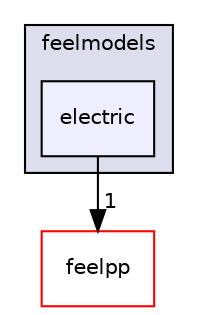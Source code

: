 digraph "/home/runner/work/feelpp/feelpp/toolboxes/feel/feelmodels/electric" {
  compound=true
  node [ fontsize="10", fontname="Helvetica"];
  edge [ labelfontsize="10", labelfontname="Helvetica"];
  subgraph clusterdir_54eb110a0490902ff309094075525fc9 {
    graph [ bgcolor="#ddddee", pencolor="black", label="feelmodels" fontname="Helvetica", fontsize="10", URL="dir_54eb110a0490902ff309094075525fc9.html"]
  dir_c57732ed23dc3b01bf44b5fbe95d14f7 [shape=box, label="electric", style="filled", fillcolor="#eeeeff", pencolor="black", URL="dir_c57732ed23dc3b01bf44b5fbe95d14f7.html"];
  }
  dir_58d06d4a5699d8c5c3ef959b17fcd092 [shape=box label="feelpp" fillcolor="white" style="filled" color="red" URL="dir_58d06d4a5699d8c5c3ef959b17fcd092.html"];
  dir_c57732ed23dc3b01bf44b5fbe95d14f7->dir_58d06d4a5699d8c5c3ef959b17fcd092 [headlabel="1", labeldistance=1.5 headhref="dir_000011_000000.html"];
}

